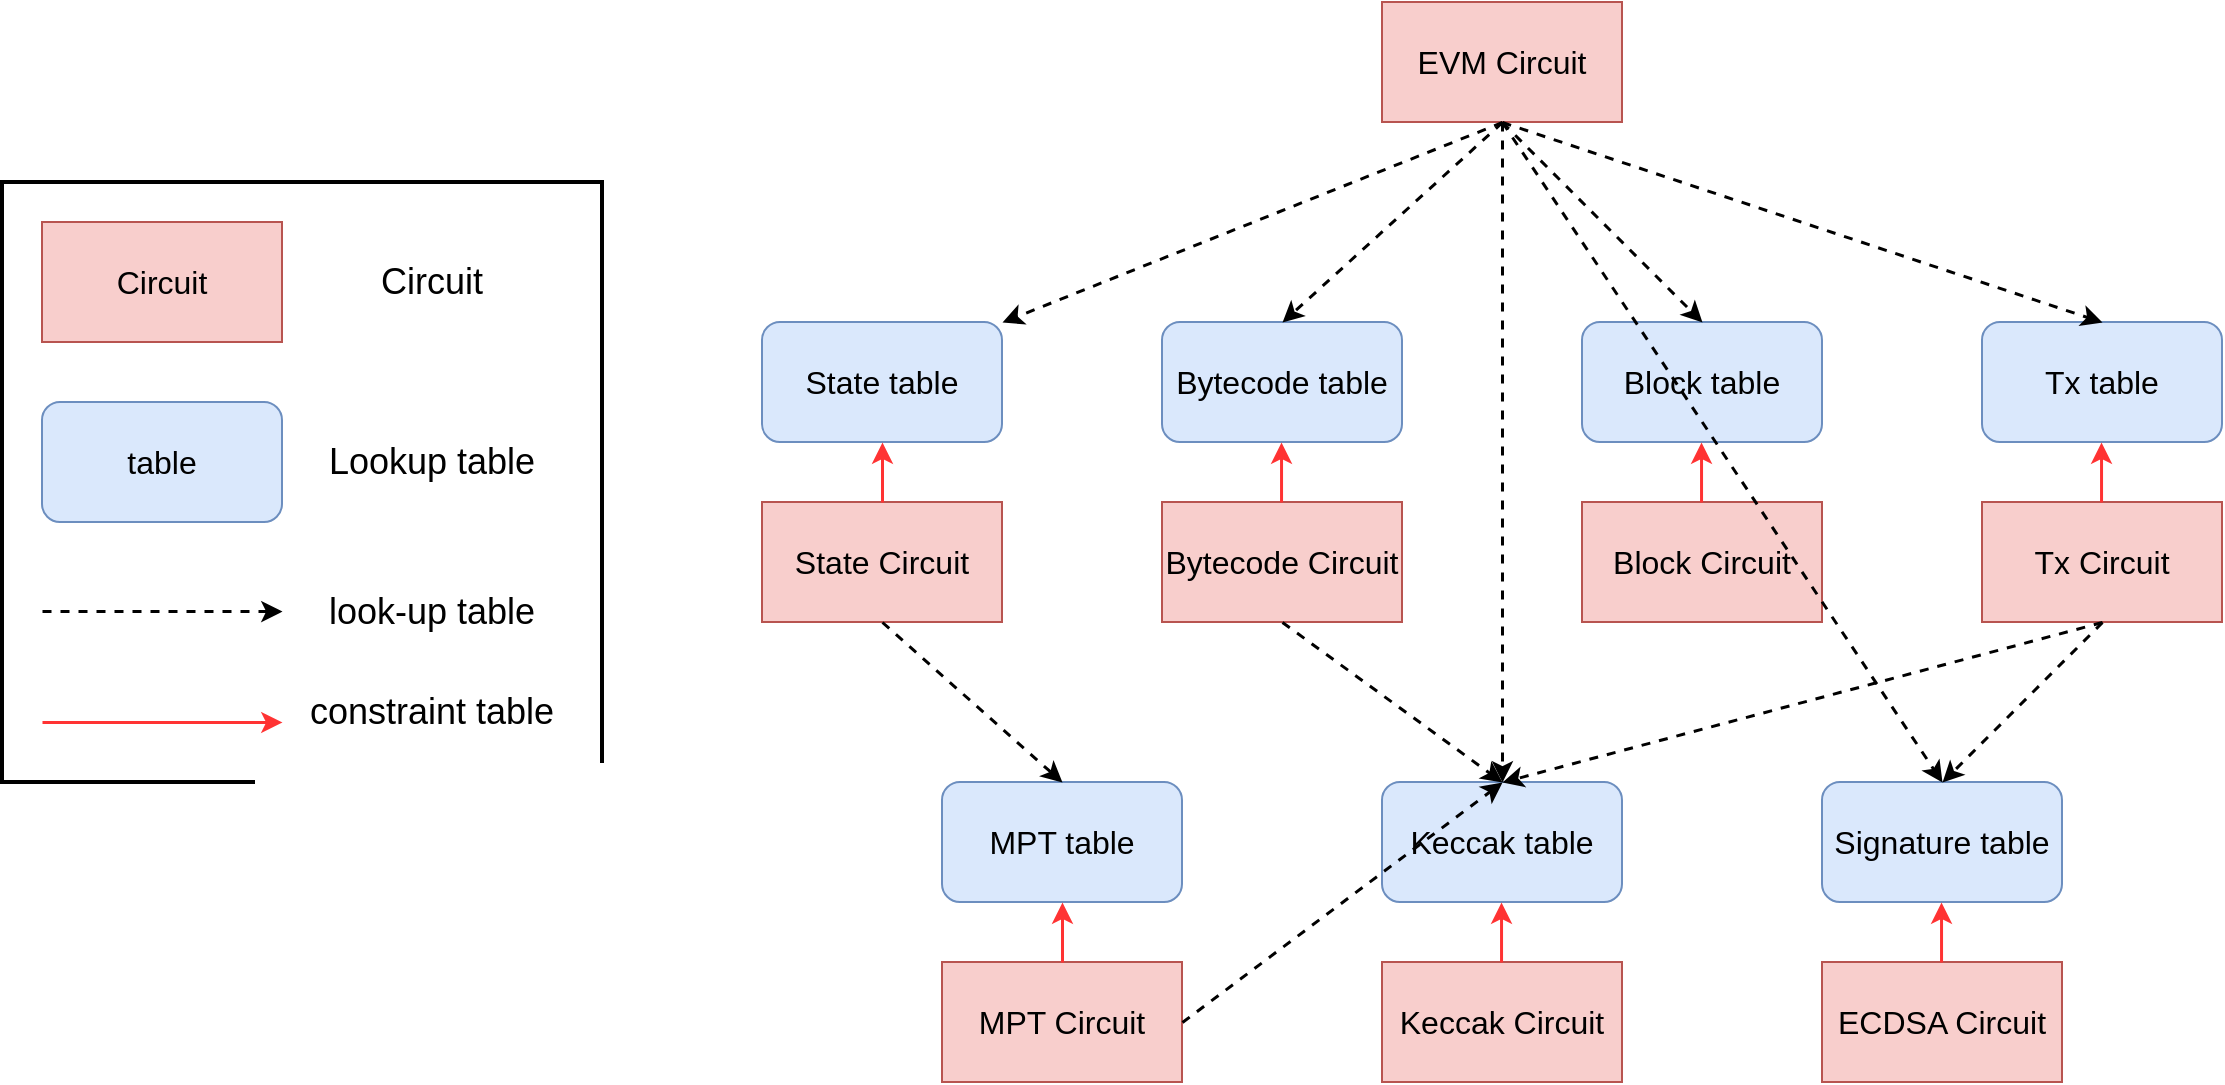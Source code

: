 <mxfile version="20.0.1" type="github">
  <diagram id="bQs8dvu6adfqrPa5oPls" name="Page-1">
    <mxGraphModel dx="1820" dy="628" grid="1" gridSize="10" guides="1" tooltips="1" connect="1" arrows="1" fold="1" page="1" pageScale="1" pageWidth="850" pageHeight="1100" math="0" shadow="0">
      <root>
        <mxCell id="0" />
        <mxCell id="1" parent="0" />
        <mxCell id="A2KmB-mFcKWk-m9wnVrU-2" value="&lt;font style=&quot;font-size: 16px;&quot;&gt;State table&lt;/font&gt;" style="rounded=1;whiteSpace=wrap;html=1;fillColor=#dae8fc;strokeColor=#6c8ebf;" vertex="1" parent="1">
          <mxGeometry x="50" y="250" width="120" height="60" as="geometry" />
        </mxCell>
        <mxCell id="A2KmB-mFcKWk-m9wnVrU-3" value="&lt;font style=&quot;font-size: 16px;&quot;&gt;Bytecode table&lt;/font&gt;" style="rounded=1;whiteSpace=wrap;html=1;fillColor=#dae8fc;strokeColor=#6c8ebf;" vertex="1" parent="1">
          <mxGeometry x="250" y="250" width="120" height="60" as="geometry" />
        </mxCell>
        <mxCell id="A2KmB-mFcKWk-m9wnVrU-4" value="&lt;font style=&quot;font-size: 16px;&quot;&gt;Block table&lt;br&gt;&lt;/font&gt;" style="rounded=1;whiteSpace=wrap;html=1;fillColor=#dae8fc;strokeColor=#6c8ebf;" vertex="1" parent="1">
          <mxGeometry x="460" y="250" width="120" height="60" as="geometry" />
        </mxCell>
        <mxCell id="A2KmB-mFcKWk-m9wnVrU-5" value="&lt;font style=&quot;font-size: 16px;&quot;&gt;Tx table&lt;/font&gt;" style="rounded=1;whiteSpace=wrap;html=1;fillColor=#dae8fc;strokeColor=#6c8ebf;" vertex="1" parent="1">
          <mxGeometry x="660" y="250" width="120" height="60" as="geometry" />
        </mxCell>
        <mxCell id="A2KmB-mFcKWk-m9wnVrU-6" value="&lt;font style=&quot;font-size: 16px;&quot;&gt;Signature table&lt;/font&gt;" style="rounded=1;whiteSpace=wrap;html=1;fillColor=#dae8fc;strokeColor=#6c8ebf;" vertex="1" parent="1">
          <mxGeometry x="580" y="480" width="120" height="60" as="geometry" />
        </mxCell>
        <mxCell id="A2KmB-mFcKWk-m9wnVrU-7" value="&lt;font style=&quot;font-size: 16px;&quot;&gt;Keccak table&lt;/font&gt;" style="rounded=1;whiteSpace=wrap;html=1;fillColor=#dae8fc;strokeColor=#6c8ebf;" vertex="1" parent="1">
          <mxGeometry x="360" y="480" width="120" height="60" as="geometry" />
        </mxCell>
        <mxCell id="A2KmB-mFcKWk-m9wnVrU-8" value="&lt;font style=&quot;font-size: 16px;&quot;&gt;MPT table&lt;/font&gt;" style="rounded=1;whiteSpace=wrap;html=1;fillColor=#dae8fc;strokeColor=#6c8ebf;" vertex="1" parent="1">
          <mxGeometry x="140" y="480" width="120" height="60" as="geometry" />
        </mxCell>
        <mxCell id="A2KmB-mFcKWk-m9wnVrU-9" value="&lt;span style=&quot;&quot;&gt;EVM Circuit&lt;/span&gt;" style="rounded=0;whiteSpace=wrap;html=1;fontSize=16;fillColor=#f8cecc;strokeColor=#b85450;" vertex="1" parent="1">
          <mxGeometry x="360" y="90" width="120" height="60" as="geometry" />
        </mxCell>
        <mxCell id="A2KmB-mFcKWk-m9wnVrU-10" value="&lt;span style=&quot;&quot;&gt;State Circuit&lt;/span&gt;" style="rounded=0;whiteSpace=wrap;html=1;fontSize=16;fillColor=#f8cecc;strokeColor=#b85450;" vertex="1" parent="1">
          <mxGeometry x="50" y="340" width="120" height="60" as="geometry" />
        </mxCell>
        <mxCell id="A2KmB-mFcKWk-m9wnVrU-11" value="&lt;span style=&quot;&quot;&gt;Bytecode Circuit&lt;/span&gt;" style="rounded=0;whiteSpace=wrap;html=1;fontSize=16;fillColor=#f8cecc;strokeColor=#b85450;" vertex="1" parent="1">
          <mxGeometry x="250" y="340" width="120" height="60" as="geometry" />
        </mxCell>
        <mxCell id="A2KmB-mFcKWk-m9wnVrU-12" value="&lt;span style=&quot;&quot;&gt;Block Circuit&lt;/span&gt;" style="rounded=0;whiteSpace=wrap;html=1;fontSize=16;fillColor=#f8cecc;strokeColor=#b85450;" vertex="1" parent="1">
          <mxGeometry x="460" y="340" width="120" height="60" as="geometry" />
        </mxCell>
        <mxCell id="A2KmB-mFcKWk-m9wnVrU-13" value="&lt;span style=&quot;&quot;&gt;Tx Circuit&lt;/span&gt;" style="rounded=0;whiteSpace=wrap;html=1;fontSize=16;fillColor=#f8cecc;strokeColor=#b85450;" vertex="1" parent="1">
          <mxGeometry x="660" y="340" width="120" height="60" as="geometry" />
        </mxCell>
        <mxCell id="A2KmB-mFcKWk-m9wnVrU-14" value="&lt;span style=&quot;&quot;&gt;ECDSA Circuit&lt;/span&gt;" style="rounded=0;whiteSpace=wrap;html=1;fontSize=16;fillColor=#f8cecc;strokeColor=#b85450;" vertex="1" parent="1">
          <mxGeometry x="580" y="570" width="120" height="60" as="geometry" />
        </mxCell>
        <mxCell id="A2KmB-mFcKWk-m9wnVrU-15" value="&lt;span style=&quot;&quot;&gt;Keccak Circuit&lt;/span&gt;" style="rounded=0;whiteSpace=wrap;html=1;fontSize=16;fillColor=#f8cecc;strokeColor=#b85450;" vertex="1" parent="1">
          <mxGeometry x="360" y="570" width="120" height="60" as="geometry" />
        </mxCell>
        <mxCell id="A2KmB-mFcKWk-m9wnVrU-16" value="&lt;span style=&quot;&quot;&gt;MPT Circuit&lt;/span&gt;" style="rounded=0;whiteSpace=wrap;html=1;fontSize=16;fillColor=#f8cecc;strokeColor=#b85450;" vertex="1" parent="1">
          <mxGeometry x="140" y="570" width="120" height="60" as="geometry" />
        </mxCell>
        <mxCell id="A2KmB-mFcKWk-m9wnVrU-17" value="" style="endArrow=classic;html=1;rounded=0;fontSize=16;exitX=0.5;exitY=1;exitDx=0;exitDy=0;entryX=1;entryY=0;entryDx=0;entryDy=0;dashed=1;strokeWidth=1.5;" edge="1" parent="1" source="A2KmB-mFcKWk-m9wnVrU-9" target="A2KmB-mFcKWk-m9wnVrU-2">
          <mxGeometry width="50" height="50" relative="1" as="geometry">
            <mxPoint x="400" y="380" as="sourcePoint" />
            <mxPoint x="450" y="330" as="targetPoint" />
          </mxGeometry>
        </mxCell>
        <mxCell id="A2KmB-mFcKWk-m9wnVrU-19" value="" style="endArrow=classic;html=1;rounded=0;fontSize=16;exitX=0.5;exitY=1;exitDx=0;exitDy=0;entryX=0.5;entryY=0;entryDx=0;entryDy=0;dashed=1;strokeWidth=1.5;" edge="1" parent="1" source="A2KmB-mFcKWk-m9wnVrU-9" target="A2KmB-mFcKWk-m9wnVrU-3">
          <mxGeometry width="50" height="50" relative="1" as="geometry">
            <mxPoint x="430" y="160" as="sourcePoint" />
            <mxPoint x="180" y="260" as="targetPoint" />
          </mxGeometry>
        </mxCell>
        <mxCell id="A2KmB-mFcKWk-m9wnVrU-20" value="" style="endArrow=classic;html=1;rounded=0;fontSize=16;exitX=0.5;exitY=1;exitDx=0;exitDy=0;entryX=0.5;entryY=0;entryDx=0;entryDy=0;dashed=1;strokeWidth=1.5;" edge="1" parent="1" source="A2KmB-mFcKWk-m9wnVrU-9" target="A2KmB-mFcKWk-m9wnVrU-4">
          <mxGeometry width="50" height="50" relative="1" as="geometry">
            <mxPoint x="440" y="170" as="sourcePoint" />
            <mxPoint x="190" y="270" as="targetPoint" />
          </mxGeometry>
        </mxCell>
        <mxCell id="A2KmB-mFcKWk-m9wnVrU-21" value="" style="endArrow=classic;html=1;rounded=0;fontSize=16;entryX=0.5;entryY=0;entryDx=0;entryDy=0;dashed=1;strokeWidth=1.5;exitX=0.5;exitY=1;exitDx=0;exitDy=0;" edge="1" parent="1" source="A2KmB-mFcKWk-m9wnVrU-9" target="A2KmB-mFcKWk-m9wnVrU-5">
          <mxGeometry width="50" height="50" relative="1" as="geometry">
            <mxPoint x="420" y="160" as="sourcePoint" />
            <mxPoint x="200" y="280" as="targetPoint" />
          </mxGeometry>
        </mxCell>
        <mxCell id="A2KmB-mFcKWk-m9wnVrU-23" value="" style="endArrow=classic;html=1;rounded=0;fontSize=16;exitX=0.5;exitY=1;exitDx=0;exitDy=0;entryX=0.5;entryY=0;entryDx=0;entryDy=0;dashed=1;strokeWidth=1.5;" edge="1" parent="1" source="A2KmB-mFcKWk-m9wnVrU-9" target="A2KmB-mFcKWk-m9wnVrU-6">
          <mxGeometry width="50" height="50" relative="1" as="geometry">
            <mxPoint x="430" y="160" as="sourcePoint" />
            <mxPoint x="320" y="260" as="targetPoint" />
          </mxGeometry>
        </mxCell>
        <mxCell id="A2KmB-mFcKWk-m9wnVrU-24" value="" style="endArrow=classic;html=1;rounded=0;fontSize=16;entryX=0.5;entryY=0;entryDx=0;entryDy=0;dashed=1;strokeWidth=1.5;" edge="1" parent="1" target="A2KmB-mFcKWk-m9wnVrU-7">
          <mxGeometry width="50" height="50" relative="1" as="geometry">
            <mxPoint x="420" y="150" as="sourcePoint" />
            <mxPoint x="330" y="270" as="targetPoint" />
          </mxGeometry>
        </mxCell>
        <mxCell id="A2KmB-mFcKWk-m9wnVrU-29" value="" style="endArrow=classic;html=1;rounded=0;fontSize=16;exitX=0.5;exitY=1;exitDx=0;exitDy=0;entryX=0.5;entryY=0;entryDx=0;entryDy=0;dashed=1;strokeWidth=1.5;" edge="1" parent="1" source="A2KmB-mFcKWk-m9wnVrU-10" target="A2KmB-mFcKWk-m9wnVrU-8">
          <mxGeometry width="50" height="50" relative="1" as="geometry">
            <mxPoint x="170" y="410" as="sourcePoint" />
            <mxPoint x="270" y="510" as="targetPoint" />
          </mxGeometry>
        </mxCell>
        <mxCell id="A2KmB-mFcKWk-m9wnVrU-30" value="" style="endArrow=classic;html=1;rounded=0;fontSize=16;exitX=0.5;exitY=1;exitDx=0;exitDy=0;entryX=0.5;entryY=0;entryDx=0;entryDy=0;dashed=1;strokeWidth=1.5;" edge="1" parent="1" source="A2KmB-mFcKWk-m9wnVrU-11" target="A2KmB-mFcKWk-m9wnVrU-7">
          <mxGeometry width="50" height="50" relative="1" as="geometry">
            <mxPoint x="440" y="320" as="sourcePoint" />
            <mxPoint x="540" y="420" as="targetPoint" />
          </mxGeometry>
        </mxCell>
        <mxCell id="A2KmB-mFcKWk-m9wnVrU-31" value="" style="endArrow=classic;html=1;rounded=0;fontSize=16;exitX=0.5;exitY=1;exitDx=0;exitDy=0;entryX=0.5;entryY=0;entryDx=0;entryDy=0;dashed=1;strokeWidth=1.5;" edge="1" parent="1" source="A2KmB-mFcKWk-m9wnVrU-13" target="A2KmB-mFcKWk-m9wnVrU-7">
          <mxGeometry width="50" height="50" relative="1" as="geometry">
            <mxPoint x="695" y="410" as="sourcePoint" />
            <mxPoint x="585" y="510" as="targetPoint" />
          </mxGeometry>
        </mxCell>
        <mxCell id="A2KmB-mFcKWk-m9wnVrU-32" value="" style="endArrow=classic;html=1;rounded=0;fontSize=16;exitX=0.5;exitY=1;exitDx=0;exitDy=0;entryX=0.5;entryY=0;entryDx=0;entryDy=0;dashed=1;strokeWidth=1.5;" edge="1" parent="1" source="A2KmB-mFcKWk-m9wnVrU-13" target="A2KmB-mFcKWk-m9wnVrU-6">
          <mxGeometry width="50" height="50" relative="1" as="geometry">
            <mxPoint x="730" y="390" as="sourcePoint" />
            <mxPoint x="620" y="490" as="targetPoint" />
          </mxGeometry>
        </mxCell>
        <mxCell id="A2KmB-mFcKWk-m9wnVrU-33" value="" style="endArrow=classic;html=1;rounded=0;fontSize=16;exitX=1;exitY=0.5;exitDx=0;exitDy=0;entryX=0.5;entryY=0;entryDx=0;entryDy=0;dashed=1;strokeWidth=1.5;" edge="1" parent="1" source="A2KmB-mFcKWk-m9wnVrU-16" target="A2KmB-mFcKWk-m9wnVrU-7">
          <mxGeometry width="50" height="50" relative="1" as="geometry">
            <mxPoint x="270" y="530" as="sourcePoint" />
            <mxPoint x="360" y="610" as="targetPoint" />
          </mxGeometry>
        </mxCell>
        <mxCell id="A2KmB-mFcKWk-m9wnVrU-37" value="" style="endArrow=classic;html=1;rounded=0;fontSize=16;strokeWidth=1.5;exitX=0.5;exitY=0;exitDx=0;exitDy=0;entryX=0.5;entryY=1;entryDx=0;entryDy=0;strokeColor=#FF3333;" edge="1" parent="1" source="A2KmB-mFcKWk-m9wnVrU-10" target="A2KmB-mFcKWk-m9wnVrU-2">
          <mxGeometry width="50" height="50" relative="1" as="geometry">
            <mxPoint x="150" y="320" as="sourcePoint" />
            <mxPoint x="200" y="270" as="targetPoint" />
          </mxGeometry>
        </mxCell>
        <mxCell id="A2KmB-mFcKWk-m9wnVrU-38" value="" style="endArrow=classic;html=1;rounded=0;fontSize=16;strokeWidth=1.5;exitX=0.5;exitY=0;exitDx=0;exitDy=0;entryX=0.5;entryY=1;entryDx=0;entryDy=0;strokeColor=#FF3333;" edge="1" parent="1">
          <mxGeometry width="50" height="50" relative="1" as="geometry">
            <mxPoint x="309.52" y="340" as="sourcePoint" />
            <mxPoint x="309.52" y="310" as="targetPoint" />
          </mxGeometry>
        </mxCell>
        <mxCell id="A2KmB-mFcKWk-m9wnVrU-39" value="" style="endArrow=classic;html=1;rounded=0;fontSize=16;strokeWidth=1.5;exitX=0.5;exitY=0;exitDx=0;exitDy=0;entryX=0.5;entryY=1;entryDx=0;entryDy=0;strokeColor=#FF3333;" edge="1" parent="1" source="A2KmB-mFcKWk-m9wnVrU-16" target="A2KmB-mFcKWk-m9wnVrU-8">
          <mxGeometry width="50" height="50" relative="1" as="geometry">
            <mxPoint x="199.52" y="565" as="sourcePoint" />
            <mxPoint x="270" y="540" as="targetPoint" />
          </mxGeometry>
        </mxCell>
        <mxCell id="A2KmB-mFcKWk-m9wnVrU-40" value="" style="endArrow=classic;html=1;rounded=0;fontSize=16;strokeWidth=1.5;exitX=0.5;exitY=0;exitDx=0;exitDy=0;entryX=0.5;entryY=1;entryDx=0;entryDy=0;strokeColor=#FF3333;" edge="1" parent="1">
          <mxGeometry width="50" height="50" relative="1" as="geometry">
            <mxPoint x="719.52" y="340" as="sourcePoint" />
            <mxPoint x="719.52" y="310" as="targetPoint" />
          </mxGeometry>
        </mxCell>
        <mxCell id="A2KmB-mFcKWk-m9wnVrU-41" value="" style="endArrow=classic;html=1;rounded=0;fontSize=16;strokeWidth=1.5;exitX=0.5;exitY=0;exitDx=0;exitDy=0;entryX=0.5;entryY=1;entryDx=0;entryDy=0;strokeColor=#FF3333;" edge="1" parent="1">
          <mxGeometry width="50" height="50" relative="1" as="geometry">
            <mxPoint x="519.52" y="340" as="sourcePoint" />
            <mxPoint x="519.52" y="310" as="targetPoint" />
          </mxGeometry>
        </mxCell>
        <mxCell id="A2KmB-mFcKWk-m9wnVrU-44" value="" style="endArrow=classic;html=1;rounded=0;fontSize=16;strokeWidth=1.5;exitX=0.5;exitY=0;exitDx=0;exitDy=0;entryX=0.5;entryY=1;entryDx=0;entryDy=0;strokeColor=#FF3333;" edge="1" parent="1">
          <mxGeometry width="50" height="50" relative="1" as="geometry">
            <mxPoint x="419.52" y="570" as="sourcePoint" />
            <mxPoint x="419.52" y="540" as="targetPoint" />
          </mxGeometry>
        </mxCell>
        <mxCell id="A2KmB-mFcKWk-m9wnVrU-45" value="" style="endArrow=classic;html=1;rounded=0;fontSize=16;strokeWidth=1.5;exitX=0.5;exitY=0;exitDx=0;exitDy=0;entryX=0.5;entryY=1;entryDx=0;entryDy=0;strokeColor=#FF3333;" edge="1" parent="1">
          <mxGeometry width="50" height="50" relative="1" as="geometry">
            <mxPoint x="639.52" y="570" as="sourcePoint" />
            <mxPoint x="639.52" y="540" as="targetPoint" />
          </mxGeometry>
        </mxCell>
        <mxCell id="A2KmB-mFcKWk-m9wnVrU-46" value="" style="whiteSpace=wrap;html=1;aspect=fixed;fontSize=16;fillColor=none;strokeColor=#000000;strokeWidth=2;" vertex="1" parent="1">
          <mxGeometry x="-330" y="180" width="300" height="300" as="geometry" />
        </mxCell>
        <mxCell id="A2KmB-mFcKWk-m9wnVrU-47" value="&lt;span style=&quot;&quot;&gt;Circuit&lt;/span&gt;" style="rounded=0;whiteSpace=wrap;html=1;fontSize=16;fillColor=#f8cecc;strokeColor=#b85450;" vertex="1" parent="1">
          <mxGeometry x="-310" y="200" width="120" height="60" as="geometry" />
        </mxCell>
        <mxCell id="A2KmB-mFcKWk-m9wnVrU-48" value="&lt;font style=&quot;font-size: 16px;&quot;&gt;table&lt;/font&gt;" style="rounded=1;whiteSpace=wrap;html=1;fillColor=#dae8fc;strokeColor=#6c8ebf;" vertex="1" parent="1">
          <mxGeometry x="-310" y="290" width="120" height="60" as="geometry" />
        </mxCell>
        <mxCell id="A2KmB-mFcKWk-m9wnVrU-49" value="" style="endArrow=classic;html=1;rounded=0;fontSize=16;strokeColor=#FF3333;strokeWidth=1.5;" edge="1" parent="1">
          <mxGeometry width="50" height="50" relative="1" as="geometry">
            <mxPoint x="-310" y="450" as="sourcePoint" />
            <mxPoint x="-190" y="450" as="targetPoint" />
          </mxGeometry>
        </mxCell>
        <mxCell id="A2KmB-mFcKWk-m9wnVrU-50" value="" style="endArrow=classic;html=1;rounded=0;fontSize=16;exitX=0.5;exitY=1;exitDx=0;exitDy=0;dashed=1;strokeWidth=1.5;" edge="1" parent="1">
          <mxGeometry width="50" height="50" relative="1" as="geometry">
            <mxPoint x="-310" y="394.52" as="sourcePoint" />
            <mxPoint x="-190" y="394.52" as="targetPoint" />
          </mxGeometry>
        </mxCell>
        <mxCell id="A2KmB-mFcKWk-m9wnVrU-53" value="&lt;font style=&quot;font-size: 18px;&quot;&gt;Circuit&lt;/font&gt;" style="text;html=1;strokeColor=none;fillColor=none;align=center;verticalAlign=middle;whiteSpace=wrap;rounded=0;fontSize=16;" vertex="1" parent="1">
          <mxGeometry x="-180" y="225" width="130" height="10" as="geometry" />
        </mxCell>
        <mxCell id="A2KmB-mFcKWk-m9wnVrU-55" value="&lt;font style=&quot;font-size: 18px;&quot;&gt;Lookup table&lt;/font&gt;" style="text;html=1;strokeColor=none;fillColor=none;align=center;verticalAlign=middle;whiteSpace=wrap;rounded=0;fontSize=16;" vertex="1" parent="1">
          <mxGeometry x="-180" y="315" width="130" height="10" as="geometry" />
        </mxCell>
        <mxCell id="A2KmB-mFcKWk-m9wnVrU-56" value="constraint table" style="text;html=1;strokeColor=none;fillColor=none;align=center;verticalAlign=middle;whiteSpace=wrap;rounded=0;fontSize=18;" vertex="1" parent="1">
          <mxGeometry x="-185" y="430" width="140" height="30" as="geometry" />
        </mxCell>
        <mxCell id="A2KmB-mFcKWk-m9wnVrU-57" value="look-up table" style="text;html=1;strokeColor=none;fillColor=none;align=center;verticalAlign=middle;whiteSpace=wrap;rounded=0;fontSize=18;" vertex="1" parent="1">
          <mxGeometry x="-185" y="380" width="140" height="30" as="geometry" />
        </mxCell>
      </root>
    </mxGraphModel>
  </diagram>
</mxfile>
